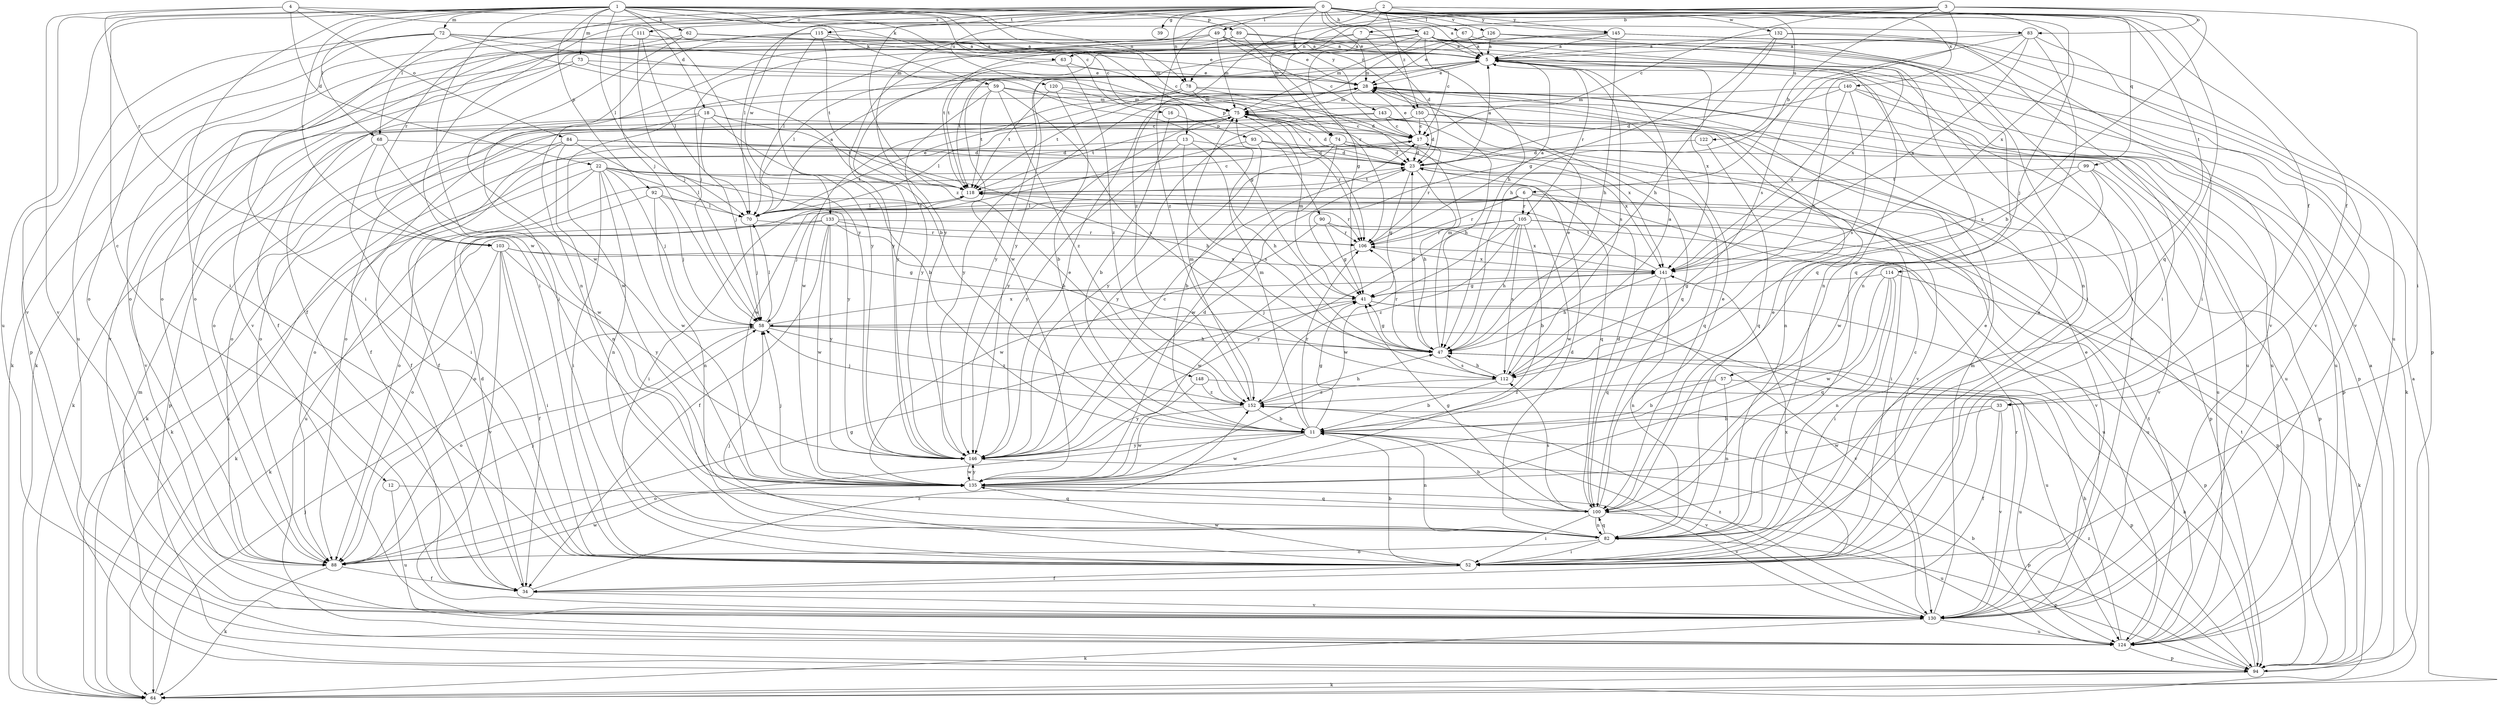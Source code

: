 strict digraph  {
0;
1;
2;
3;
4;
5;
6;
7;
11;
12;
13;
16;
17;
18;
22;
23;
28;
33;
34;
39;
41;
42;
47;
49;
52;
57;
58;
59;
62;
63;
64;
67;
68;
70;
72;
73;
74;
75;
78;
82;
83;
84;
88;
89;
90;
92;
93;
94;
99;
100;
103;
105;
106;
111;
112;
114;
115;
118;
120;
122;
124;
126;
130;
132;
133;
135;
140;
141;
143;
145;
146;
148;
150;
152;
0 -> 5  [label=a];
0 -> 28  [label=e];
0 -> 33  [label=f];
0 -> 39  [label=g];
0 -> 42  [label=h];
0 -> 47  [label=h];
0 -> 49  [label=i];
0 -> 52  [label=i];
0 -> 57  [label=j];
0 -> 58  [label=j];
0 -> 67  [label=l];
0 -> 68  [label=l];
0 -> 78  [label=n];
0 -> 99  [label=q];
0 -> 103  [label=r];
0 -> 111  [label=s];
0 -> 114  [label=t];
0 -> 115  [label=t];
0 -> 120  [label=u];
0 -> 122  [label=u];
0 -> 126  [label=v];
0 -> 132  [label=w];
0 -> 133  [label=w];
0 -> 140  [label=x];
0 -> 141  [label=x];
0 -> 143  [label=y];
0 -> 145  [label=y];
0 -> 148  [label=z];
1 -> 12  [label=c];
1 -> 13  [label=c];
1 -> 16  [label=c];
1 -> 18  [label=d];
1 -> 52  [label=i];
1 -> 59  [label=k];
1 -> 62  [label=k];
1 -> 63  [label=k];
1 -> 68  [label=l];
1 -> 70  [label=l];
1 -> 72  [label=m];
1 -> 73  [label=m];
1 -> 74  [label=m];
1 -> 78  [label=n];
1 -> 89  [label=p];
1 -> 90  [label=p];
1 -> 92  [label=p];
1 -> 103  [label=r];
1 -> 124  [label=u];
1 -> 130  [label=v];
1 -> 135  [label=w];
1 -> 150  [label=z];
2 -> 33  [label=f];
2 -> 70  [label=l];
2 -> 78  [label=n];
2 -> 100  [label=q];
2 -> 145  [label=y];
2 -> 150  [label=z];
2 -> 152  [label=z];
3 -> 6  [label=b];
3 -> 7  [label=b];
3 -> 11  [label=b];
3 -> 17  [label=c];
3 -> 52  [label=i];
3 -> 74  [label=m];
3 -> 83  [label=o];
3 -> 112  [label=s];
3 -> 146  [label=y];
3 -> 152  [label=z];
4 -> 22  [label=d];
4 -> 83  [label=o];
4 -> 84  [label=o];
4 -> 103  [label=r];
4 -> 130  [label=v];
4 -> 146  [label=y];
5 -> 28  [label=e];
5 -> 70  [label=l];
5 -> 105  [label=r];
5 -> 112  [label=s];
5 -> 118  [label=t];
5 -> 130  [label=v];
5 -> 141  [label=x];
5 -> 146  [label=y];
6 -> 52  [label=i];
6 -> 58  [label=j];
6 -> 70  [label=l];
6 -> 88  [label=o];
6 -> 105  [label=r];
6 -> 106  [label=r];
6 -> 130  [label=v];
6 -> 135  [label=w];
7 -> 23  [label=d];
7 -> 41  [label=g];
7 -> 63  [label=k];
7 -> 82  [label=n];
7 -> 118  [label=t];
11 -> 41  [label=g];
11 -> 75  [label=m];
11 -> 82  [label=n];
11 -> 88  [label=o];
11 -> 106  [label=r];
11 -> 130  [label=v];
11 -> 135  [label=w];
11 -> 146  [label=y];
12 -> 100  [label=q];
12 -> 124  [label=u];
13 -> 23  [label=d];
13 -> 34  [label=f];
13 -> 47  [label=h];
13 -> 112  [label=s];
13 -> 146  [label=y];
16 -> 11  [label=b];
16 -> 93  [label=p];
17 -> 23  [label=d];
17 -> 28  [label=e];
17 -> 88  [label=o];
17 -> 100  [label=q];
17 -> 106  [label=r];
18 -> 11  [label=b];
18 -> 17  [label=c];
18 -> 34  [label=f];
18 -> 58  [label=j];
18 -> 118  [label=t];
18 -> 130  [label=v];
22 -> 52  [label=i];
22 -> 58  [label=j];
22 -> 64  [label=k];
22 -> 70  [label=l];
22 -> 82  [label=n];
22 -> 88  [label=o];
22 -> 100  [label=q];
22 -> 118  [label=t];
22 -> 135  [label=w];
23 -> 5  [label=a];
23 -> 41  [label=g];
23 -> 47  [label=h];
23 -> 94  [label=p];
23 -> 118  [label=t];
28 -> 75  [label=m];
28 -> 88  [label=o];
28 -> 124  [label=u];
28 -> 146  [label=y];
33 -> 11  [label=b];
33 -> 34  [label=f];
33 -> 130  [label=v];
33 -> 135  [label=w];
34 -> 23  [label=d];
34 -> 130  [label=v];
34 -> 141  [label=x];
34 -> 152  [label=z];
41 -> 58  [label=j];
41 -> 75  [label=m];
41 -> 94  [label=p];
41 -> 130  [label=v];
42 -> 5  [label=a];
42 -> 17  [label=c];
42 -> 52  [label=i];
42 -> 70  [label=l];
42 -> 75  [label=m];
42 -> 82  [label=n];
42 -> 118  [label=t];
42 -> 130  [label=v];
42 -> 135  [label=w];
42 -> 141  [label=x];
47 -> 23  [label=d];
47 -> 41  [label=g];
47 -> 75  [label=m];
47 -> 106  [label=r];
47 -> 112  [label=s];
49 -> 5  [label=a];
49 -> 17  [label=c];
49 -> 28  [label=e];
49 -> 34  [label=f];
49 -> 52  [label=i];
49 -> 75  [label=m];
49 -> 146  [label=y];
52 -> 5  [label=a];
52 -> 11  [label=b];
52 -> 17  [label=c];
52 -> 28  [label=e];
52 -> 34  [label=f];
52 -> 58  [label=j];
52 -> 135  [label=w];
57 -> 11  [label=b];
57 -> 82  [label=n];
57 -> 94  [label=p];
57 -> 152  [label=z];
58 -> 47  [label=h];
58 -> 70  [label=l];
58 -> 88  [label=o];
58 -> 124  [label=u];
58 -> 141  [label=x];
58 -> 152  [label=z];
59 -> 75  [label=m];
59 -> 100  [label=q];
59 -> 112  [label=s];
59 -> 118  [label=t];
59 -> 135  [label=w];
59 -> 146  [label=y];
59 -> 152  [label=z];
62 -> 5  [label=a];
62 -> 17  [label=c];
62 -> 88  [label=o];
62 -> 135  [label=w];
63 -> 28  [label=e];
63 -> 146  [label=y];
63 -> 152  [label=z];
64 -> 5  [label=a];
64 -> 58  [label=j];
67 -> 5  [label=a];
67 -> 52  [label=i];
67 -> 75  [label=m];
68 -> 23  [label=d];
68 -> 52  [label=i];
68 -> 94  [label=p];
68 -> 135  [label=w];
70 -> 5  [label=a];
70 -> 28  [label=e];
70 -> 58  [label=j];
70 -> 106  [label=r];
70 -> 118  [label=t];
72 -> 5  [label=a];
72 -> 11  [label=b];
72 -> 52  [label=i];
72 -> 75  [label=m];
72 -> 88  [label=o];
72 -> 94  [label=p];
72 -> 106  [label=r];
72 -> 124  [label=u];
73 -> 28  [label=e];
73 -> 34  [label=f];
73 -> 41  [label=g];
73 -> 130  [label=v];
74 -> 23  [label=d];
74 -> 64  [label=k];
74 -> 124  [label=u];
74 -> 130  [label=v];
74 -> 135  [label=w];
74 -> 146  [label=y];
75 -> 17  [label=c];
75 -> 23  [label=d];
75 -> 64  [label=k];
75 -> 88  [label=o];
75 -> 106  [label=r];
75 -> 118  [label=t];
75 -> 141  [label=x];
75 -> 146  [label=y];
78 -> 23  [label=d];
78 -> 75  [label=m];
78 -> 118  [label=t];
78 -> 124  [label=u];
78 -> 135  [label=w];
82 -> 23  [label=d];
82 -> 28  [label=e];
82 -> 52  [label=i];
82 -> 88  [label=o];
82 -> 94  [label=p];
82 -> 100  [label=q];
83 -> 5  [label=a];
83 -> 47  [label=h];
83 -> 100  [label=q];
83 -> 112  [label=s];
83 -> 130  [label=v];
83 -> 141  [label=x];
84 -> 23  [label=d];
84 -> 34  [label=f];
84 -> 47  [label=h];
84 -> 64  [label=k];
84 -> 82  [label=n];
84 -> 146  [label=y];
88 -> 34  [label=f];
88 -> 41  [label=g];
88 -> 58  [label=j];
88 -> 64  [label=k];
88 -> 135  [label=w];
89 -> 5  [label=a];
89 -> 58  [label=j];
89 -> 64  [label=k];
89 -> 100  [label=q];
89 -> 106  [label=r];
90 -> 41  [label=g];
90 -> 106  [label=r];
90 -> 135  [label=w];
90 -> 141  [label=x];
92 -> 58  [label=j];
92 -> 70  [label=l];
92 -> 82  [label=n];
92 -> 106  [label=r];
92 -> 124  [label=u];
93 -> 11  [label=b];
93 -> 23  [label=d];
93 -> 135  [label=w];
93 -> 141  [label=x];
94 -> 5  [label=a];
94 -> 47  [label=h];
94 -> 64  [label=k];
94 -> 75  [label=m];
94 -> 118  [label=t];
94 -> 152  [label=z];
99 -> 94  [label=p];
99 -> 118  [label=t];
99 -> 130  [label=v];
99 -> 135  [label=w];
99 -> 141  [label=x];
100 -> 11  [label=b];
100 -> 23  [label=d];
100 -> 28  [label=e];
100 -> 41  [label=g];
100 -> 52  [label=i];
100 -> 82  [label=n];
100 -> 112  [label=s];
100 -> 124  [label=u];
103 -> 34  [label=f];
103 -> 41  [label=g];
103 -> 52  [label=i];
103 -> 64  [label=k];
103 -> 130  [label=v];
103 -> 141  [label=x];
103 -> 146  [label=y];
105 -> 11  [label=b];
105 -> 47  [label=h];
105 -> 94  [label=p];
105 -> 106  [label=r];
105 -> 112  [label=s];
105 -> 124  [label=u];
105 -> 135  [label=w];
105 -> 146  [label=y];
105 -> 152  [label=z];
106 -> 5  [label=a];
106 -> 135  [label=w];
106 -> 141  [label=x];
111 -> 5  [label=a];
111 -> 58  [label=j];
111 -> 64  [label=k];
111 -> 70  [label=l];
112 -> 5  [label=a];
112 -> 11  [label=b];
112 -> 28  [label=e];
112 -> 47  [label=h];
112 -> 152  [label=z];
114 -> 41  [label=g];
114 -> 52  [label=i];
114 -> 64  [label=k];
114 -> 82  [label=n];
114 -> 100  [label=q];
114 -> 135  [label=w];
115 -> 5  [label=a];
115 -> 28  [label=e];
115 -> 82  [label=n];
115 -> 118  [label=t];
115 -> 130  [label=v];
115 -> 146  [label=y];
118 -> 17  [label=c];
118 -> 52  [label=i];
118 -> 70  [label=l];
120 -> 11  [label=b];
120 -> 75  [label=m];
120 -> 118  [label=t];
120 -> 124  [label=u];
122 -> 23  [label=d];
122 -> 100  [label=q];
124 -> 11  [label=b];
124 -> 47  [label=h];
124 -> 94  [label=p];
124 -> 118  [label=t];
126 -> 5  [label=a];
126 -> 28  [label=e];
126 -> 82  [label=n];
126 -> 88  [label=o];
126 -> 130  [label=v];
130 -> 28  [label=e];
130 -> 64  [label=k];
130 -> 75  [label=m];
130 -> 106  [label=r];
130 -> 124  [label=u];
130 -> 152  [label=z];
132 -> 5  [label=a];
132 -> 41  [label=g];
132 -> 47  [label=h];
132 -> 52  [label=i];
132 -> 94  [label=p];
133 -> 34  [label=f];
133 -> 47  [label=h];
133 -> 64  [label=k];
133 -> 88  [label=o];
133 -> 106  [label=r];
133 -> 124  [label=u];
133 -> 135  [label=w];
133 -> 146  [label=y];
135 -> 58  [label=j];
135 -> 100  [label=q];
135 -> 130  [label=v];
135 -> 146  [label=y];
140 -> 23  [label=d];
140 -> 64  [label=k];
140 -> 75  [label=m];
140 -> 94  [label=p];
140 -> 112  [label=s];
140 -> 141  [label=x];
141 -> 41  [label=g];
141 -> 47  [label=h];
141 -> 82  [label=n];
141 -> 100  [label=q];
141 -> 118  [label=t];
143 -> 17  [label=c];
143 -> 47  [label=h];
143 -> 88  [label=o];
143 -> 124  [label=u];
143 -> 146  [label=y];
145 -> 5  [label=a];
145 -> 47  [label=h];
145 -> 52  [label=i];
145 -> 88  [label=o];
145 -> 124  [label=u];
145 -> 146  [label=y];
146 -> 17  [label=c];
146 -> 23  [label=d];
146 -> 28  [label=e];
146 -> 94  [label=p];
146 -> 135  [label=w];
148 -> 124  [label=u];
148 -> 146  [label=y];
148 -> 152  [label=z];
150 -> 17  [label=c];
150 -> 23  [label=d];
150 -> 70  [label=l];
150 -> 82  [label=n];
150 -> 88  [label=o];
150 -> 94  [label=p];
152 -> 11  [label=b];
152 -> 47  [label=h];
152 -> 58  [label=j];
152 -> 75  [label=m];
152 -> 135  [label=w];
}
